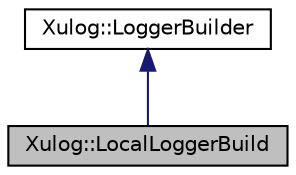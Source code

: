 digraph "Xulog::LocalLoggerBuild"
{
 // LATEX_PDF_SIZE
  edge [fontname="Helvetica",fontsize="10",labelfontname="Helvetica",labelfontsize="10"];
  node [fontname="Helvetica",fontsize="10",shape=record];
  Node1 [label="Xulog::LocalLoggerBuild",height=0.2,width=0.4,color="black", fillcolor="grey75", style="filled", fontcolor="black",tooltip="局部日志器建造者"];
  Node2 -> Node1 [dir="back",color="midnightblue",fontsize="10",style="solid",fontname="Helvetica"];
  Node2 [label="Xulog::LoggerBuilder",height=0.2,width=0.4,color="black", fillcolor="white", style="filled",URL="$class_xulog_1_1_logger_builder.html",tooltip="日志器建造者"];
}
